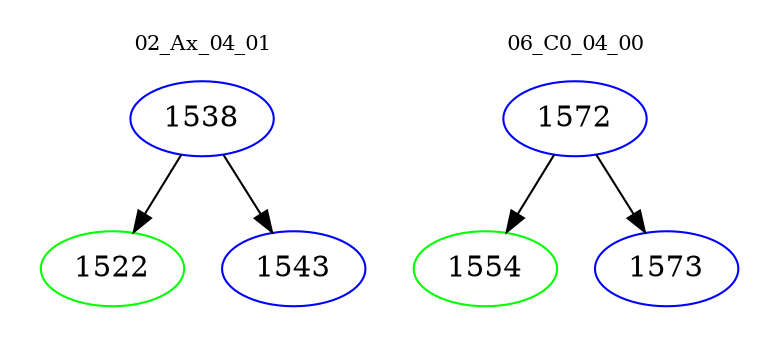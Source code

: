 digraph{
subgraph cluster_0 {
color = white
label = "02_Ax_04_01";
fontsize=10;
T0_1538 [label="1538", color="blue"]
T0_1538 -> T0_1522 [color="black"]
T0_1522 [label="1522", color="green"]
T0_1538 -> T0_1543 [color="black"]
T0_1543 [label="1543", color="blue"]
}
subgraph cluster_1 {
color = white
label = "06_C0_04_00";
fontsize=10;
T1_1572 [label="1572", color="blue"]
T1_1572 -> T1_1554 [color="black"]
T1_1554 [label="1554", color="green"]
T1_1572 -> T1_1573 [color="black"]
T1_1573 [label="1573", color="blue"]
}
}
